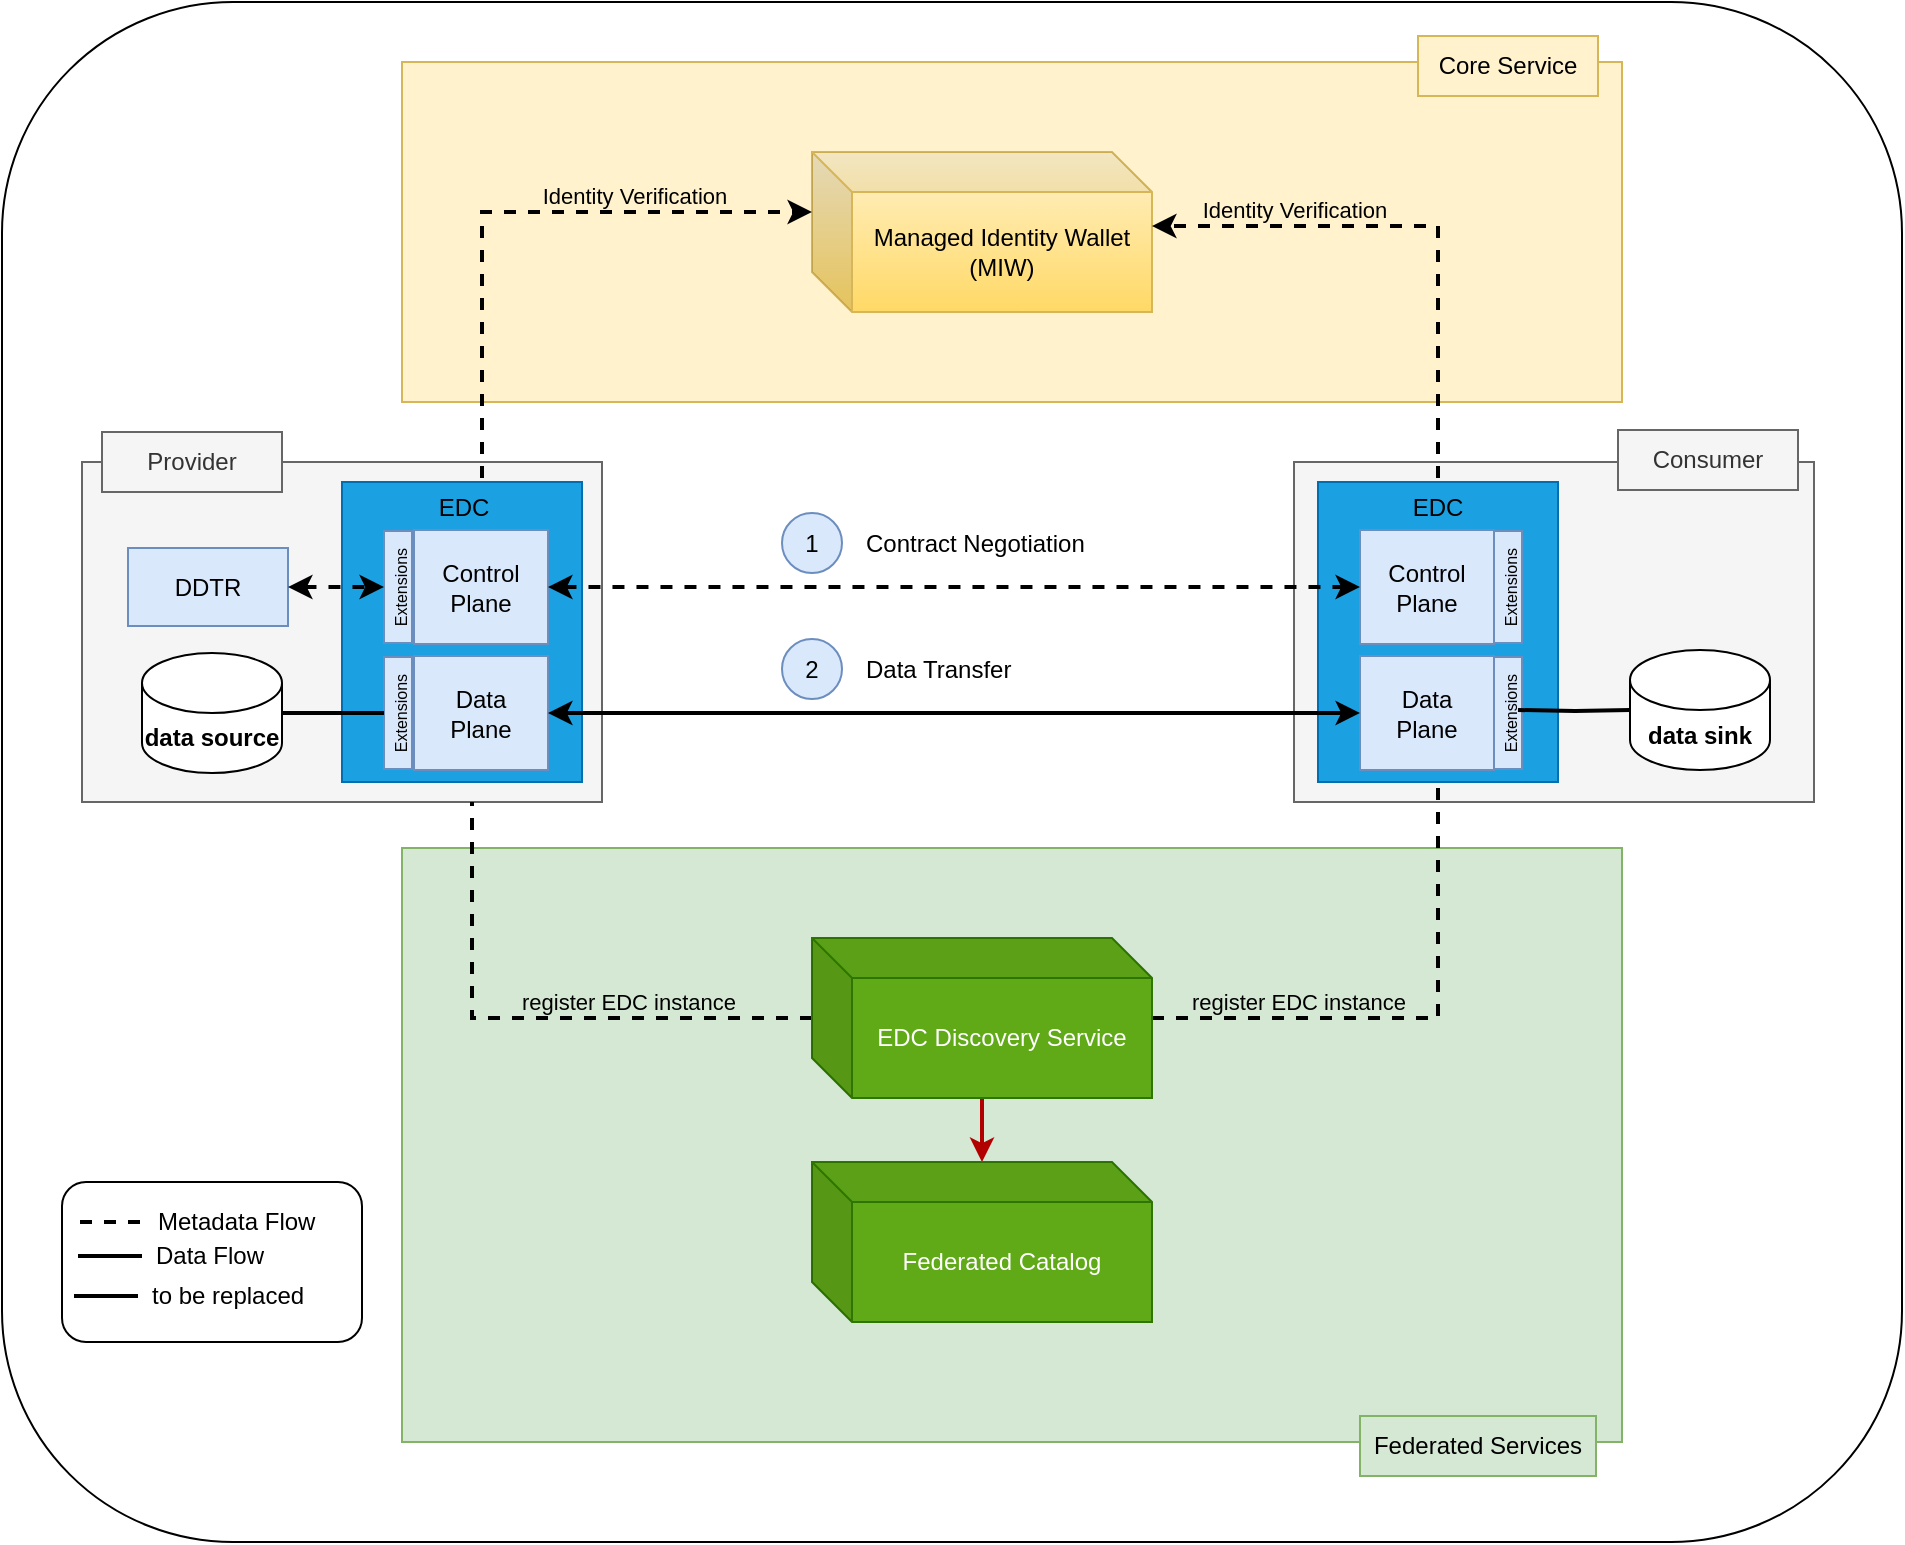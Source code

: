 <mxfile version="21.6.6" type="device">
  <diagram name="Seite-1" id="BLbU27xlffulkA4jTBAY">
    <mxGraphModel dx="1621" dy="436" grid="1" gridSize="10" guides="1" tooltips="1" connect="1" arrows="1" fold="1" page="1" pageScale="1" pageWidth="827" pageHeight="1169" math="0" shadow="0">
      <root>
        <mxCell id="0" />
        <mxCell id="1" parent="0" />
        <mxCell id="kIaBevP_BHGTMhjcJhfI-1" value="" style="rounded=1;whiteSpace=wrap;html=1;" parent="1" vertex="1">
          <mxGeometry x="-100" y="60" width="950" height="770" as="geometry" />
        </mxCell>
        <mxCell id="kIaBevP_BHGTMhjcJhfI-2" value="" style="rounded=0;whiteSpace=wrap;html=1;fillColor=#fff2cc;strokeColor=#d6b656;" parent="1" vertex="1">
          <mxGeometry x="100" y="90" width="610" height="170" as="geometry" />
        </mxCell>
        <mxCell id="kIaBevP_BHGTMhjcJhfI-3" value="Core Service" style="text;html=1;strokeColor=#d6b656;fillColor=#fff2cc;align=center;verticalAlign=middle;whiteSpace=wrap;rounded=0;" parent="1" vertex="1">
          <mxGeometry x="608" y="77" width="90" height="30" as="geometry" />
        </mxCell>
        <mxCell id="kIaBevP_BHGTMhjcJhfI-4" value="Managed Identity Wallet&lt;br&gt;(MIW)" style="shape=cube;whiteSpace=wrap;html=1;boundedLbl=1;backgroundOutline=1;darkOpacity=0.05;darkOpacity2=0.1;fillColor=#fff2cc;gradientColor=#ffd966;strokeColor=#d6b656;" parent="1" vertex="1">
          <mxGeometry x="305" y="135" width="170" height="80" as="geometry" />
        </mxCell>
        <mxCell id="kIaBevP_BHGTMhjcJhfI-35" value="" style="group" parent="1" vertex="1" connectable="0">
          <mxGeometry x="-60" y="270" width="260" height="190" as="geometry" />
        </mxCell>
        <mxCell id="kIaBevP_BHGTMhjcJhfI-5" value="" style="rounded=0;whiteSpace=wrap;html=1;fillColor=#f5f5f5;fontColor=#333333;strokeColor=#666666;" parent="kIaBevP_BHGTMhjcJhfI-35" vertex="1">
          <mxGeometry y="20" width="260" height="170" as="geometry" />
        </mxCell>
        <mxCell id="kIaBevP_BHGTMhjcJhfI-6" value="Provider" style="text;html=1;strokeColor=#666666;fillColor=#f5f5f5;align=center;verticalAlign=middle;whiteSpace=wrap;rounded=0;fontColor=#333333;" parent="kIaBevP_BHGTMhjcJhfI-35" vertex="1">
          <mxGeometry x="10" y="5" width="90" height="30" as="geometry" />
        </mxCell>
        <mxCell id="kIaBevP_BHGTMhjcJhfI-7" value="&lt;b&gt;data source&lt;/b&gt;" style="shape=cylinder3;whiteSpace=wrap;html=1;boundedLbl=1;backgroundOutline=1;size=15;" parent="kIaBevP_BHGTMhjcJhfI-35" vertex="1">
          <mxGeometry x="30" y="115.5" width="70" height="60" as="geometry" />
        </mxCell>
        <mxCell id="kIaBevP_BHGTMhjcJhfI-8" value="" style="rounded=0;whiteSpace=wrap;html=1;container=0;fillColor=#1ba1e2;fontColor=#ffffff;strokeColor=#006EAF;" parent="kIaBevP_BHGTMhjcJhfI-35" vertex="1">
          <mxGeometry x="130" y="30" width="120" height="150" as="geometry" />
        </mxCell>
        <mxCell id="kIaBevP_BHGTMhjcJhfI-26" value="EDC" style="text;html=1;strokeColor=none;fillColor=none;align=center;verticalAlign=middle;whiteSpace=wrap;rounded=0;" parent="kIaBevP_BHGTMhjcJhfI-35" vertex="1">
          <mxGeometry x="161" y="28" width="60" height="30" as="geometry" />
        </mxCell>
        <mxCell id="kIaBevP_BHGTMhjcJhfI-27" value="&lt;font style=&quot;font-size: 8px;&quot;&gt;Extensions&lt;/font&gt;" style="rounded=0;whiteSpace=wrap;html=1;rotation=-90;fillColor=#dae8fc;strokeColor=#6c8ebf;" parent="kIaBevP_BHGTMhjcJhfI-35" vertex="1">
          <mxGeometry x="130" y="138.5" width="56" height="14" as="geometry" />
        </mxCell>
        <mxCell id="kIaBevP_BHGTMhjcJhfI-28" value="Data&lt;br&gt;Plane" style="rounded=0;whiteSpace=wrap;html=1;fillColor=#dae8fc;strokeColor=#6c8ebf;" parent="kIaBevP_BHGTMhjcJhfI-35" vertex="1">
          <mxGeometry x="166" y="117" width="67" height="57" as="geometry" />
        </mxCell>
        <mxCell id="kIaBevP_BHGTMhjcJhfI-29" style="edgeStyle=orthogonalEdgeStyle;rounded=0;orthogonalLoop=1;jettySize=auto;html=1;exitX=0.5;exitY=1;exitDx=0;exitDy=0;" parent="kIaBevP_BHGTMhjcJhfI-35" source="kIaBevP_BHGTMhjcJhfI-28" target="kIaBevP_BHGTMhjcJhfI-28" edge="1">
          <mxGeometry relative="1" as="geometry" />
        </mxCell>
        <mxCell id="kIaBevP_BHGTMhjcJhfI-30" value="" style="group" parent="kIaBevP_BHGTMhjcJhfI-35" vertex="1" connectable="0">
          <mxGeometry x="147" y="54" width="88" height="57" as="geometry" />
        </mxCell>
        <mxCell id="kIaBevP_BHGTMhjcJhfI-31" value="&lt;font style=&quot;font-size: 8px;&quot;&gt;Extensions&lt;/font&gt;" style="rounded=0;whiteSpace=wrap;html=1;rotation=-90;fillColor=#dae8fc;strokeColor=#6c8ebf;" parent="kIaBevP_BHGTMhjcJhfI-30" vertex="1">
          <mxGeometry x="-17" y="21.5" width="56" height="14" as="geometry" />
        </mxCell>
        <mxCell id="kIaBevP_BHGTMhjcJhfI-32" value="Control&lt;br&gt;Plane" style="rounded=0;whiteSpace=wrap;html=1;fillColor=#dae8fc;strokeColor=#6c8ebf;" parent="kIaBevP_BHGTMhjcJhfI-30" vertex="1">
          <mxGeometry x="19" width="67" height="57" as="geometry" />
        </mxCell>
        <mxCell id="kIaBevP_BHGTMhjcJhfI-33" style="edgeStyle=orthogonalEdgeStyle;rounded=0;orthogonalLoop=1;jettySize=auto;html=1;exitX=0.5;exitY=1;exitDx=0;exitDy=0;" parent="kIaBevP_BHGTMhjcJhfI-30" source="kIaBevP_BHGTMhjcJhfI-32" target="kIaBevP_BHGTMhjcJhfI-32" edge="1">
          <mxGeometry relative="1" as="geometry" />
        </mxCell>
        <mxCell id="kIaBevP_BHGTMhjcJhfI-34" style="edgeStyle=orthogonalEdgeStyle;rounded=0;orthogonalLoop=1;jettySize=auto;html=1;entryX=0.5;entryY=0;entryDx=0;entryDy=0;endArrow=none;endFill=0;strokeWidth=2;" parent="kIaBevP_BHGTMhjcJhfI-35" source="kIaBevP_BHGTMhjcJhfI-7" target="kIaBevP_BHGTMhjcJhfI-27" edge="1">
          <mxGeometry relative="1" as="geometry" />
        </mxCell>
        <mxCell id="BPM_r7UnGQztsLZdYvuo-1" value="DDTR" style="rounded=0;whiteSpace=wrap;html=1;fillColor=#dae8fc;strokeColor=#6c8ebf;" vertex="1" parent="kIaBevP_BHGTMhjcJhfI-35">
          <mxGeometry x="23" y="63" width="80" height="39" as="geometry" />
        </mxCell>
        <mxCell id="BPM_r7UnGQztsLZdYvuo-4" style="edgeStyle=orthogonalEdgeStyle;rounded=0;orthogonalLoop=1;jettySize=auto;html=1;entryX=0.5;entryY=0;entryDx=0;entryDy=0;dashed=1;startArrow=classic;startFill=1;strokeWidth=2;exitX=1;exitY=0.5;exitDx=0;exitDy=0;" edge="1" parent="kIaBevP_BHGTMhjcJhfI-35" source="BPM_r7UnGQztsLZdYvuo-1" target="kIaBevP_BHGTMhjcJhfI-31">
          <mxGeometry relative="1" as="geometry">
            <mxPoint x="243" y="7" as="sourcePoint" />
            <mxPoint x="649" y="7" as="targetPoint" />
          </mxGeometry>
        </mxCell>
        <mxCell id="kIaBevP_BHGTMhjcJhfI-37" value="" style="rounded=0;whiteSpace=wrap;html=1;fillColor=#f5f5f5;fontColor=#333333;strokeColor=#666666;" parent="1" vertex="1">
          <mxGeometry x="546" y="290" width="260" height="170" as="geometry" />
        </mxCell>
        <mxCell id="kIaBevP_BHGTMhjcJhfI-38" value="Consumer" style="text;html=1;strokeColor=#666666;fillColor=#f5f5f5;align=center;verticalAlign=middle;whiteSpace=wrap;rounded=0;fontColor=#333333;" parent="1" vertex="1">
          <mxGeometry x="708" y="274" width="90" height="30" as="geometry" />
        </mxCell>
        <mxCell id="kIaBevP_BHGTMhjcJhfI-39" value="&lt;b&gt;data sink&lt;/b&gt;" style="shape=cylinder3;whiteSpace=wrap;html=1;boundedLbl=1;backgroundOutline=1;size=15;" parent="1" vertex="1">
          <mxGeometry x="714" y="384" width="70" height="60" as="geometry" />
        </mxCell>
        <mxCell id="kIaBevP_BHGTMhjcJhfI-40" value="" style="rounded=0;whiteSpace=wrap;html=1;container=0;fillColor=#1ba1e2;fontColor=#ffffff;strokeColor=#006EAF;" parent="1" vertex="1">
          <mxGeometry x="558" y="300" width="120" height="150" as="geometry" />
        </mxCell>
        <mxCell id="kIaBevP_BHGTMhjcJhfI-61" style="edgeStyle=orthogonalEdgeStyle;rounded=0;orthogonalLoop=1;jettySize=auto;html=1;entryX=1;entryY=0.463;entryDx=0;entryDy=0;entryPerimeter=0;dashed=1;strokeWidth=2;" parent="1" source="kIaBevP_BHGTMhjcJhfI-41" target="kIaBevP_BHGTMhjcJhfI-4" edge="1">
          <mxGeometry relative="1" as="geometry">
            <Array as="points">
              <mxPoint x="618" y="172" />
            </Array>
          </mxGeometry>
        </mxCell>
        <mxCell id="kIaBevP_BHGTMhjcJhfI-41" value="EDC" style="text;html=1;strokeColor=none;fillColor=none;align=center;verticalAlign=middle;whiteSpace=wrap;rounded=0;" parent="1" vertex="1">
          <mxGeometry x="588" y="298" width="60" height="30" as="geometry" />
        </mxCell>
        <mxCell id="kIaBevP_BHGTMhjcJhfI-42" value="&lt;font style=&quot;font-size: 8px;&quot;&gt;Extensions&lt;/font&gt;" style="rounded=0;whiteSpace=wrap;html=1;rotation=-90;fillColor=#dae8fc;strokeColor=#6c8ebf;" parent="1" vertex="1">
          <mxGeometry x="625" y="408.5" width="56" height="14" as="geometry" />
        </mxCell>
        <mxCell id="kIaBevP_BHGTMhjcJhfI-43" value="Data&lt;br&gt;Plane" style="rounded=0;whiteSpace=wrap;html=1;fillColor=#dae8fc;strokeColor=#6c8ebf;" parent="1" vertex="1">
          <mxGeometry x="579" y="387" width="67" height="57" as="geometry" />
        </mxCell>
        <mxCell id="kIaBevP_BHGTMhjcJhfI-44" style="edgeStyle=orthogonalEdgeStyle;rounded=0;orthogonalLoop=1;jettySize=auto;html=1;exitX=0.5;exitY=1;exitDx=0;exitDy=0;" parent="1" source="kIaBevP_BHGTMhjcJhfI-43" target="kIaBevP_BHGTMhjcJhfI-43" edge="1">
          <mxGeometry relative="1" as="geometry" />
        </mxCell>
        <mxCell id="kIaBevP_BHGTMhjcJhfI-46" value="&lt;font style=&quot;font-size: 8px;&quot;&gt;Extensions&lt;/font&gt;" style="rounded=0;whiteSpace=wrap;html=1;rotation=-90;fillColor=#dae8fc;strokeColor=#6c8ebf;" parent="1" vertex="1">
          <mxGeometry x="625" y="345.5" width="56" height="14" as="geometry" />
        </mxCell>
        <mxCell id="kIaBevP_BHGTMhjcJhfI-47" value="Control&lt;br&gt;Plane" style="rounded=0;whiteSpace=wrap;html=1;fillColor=#dae8fc;strokeColor=#6c8ebf;" parent="1" vertex="1">
          <mxGeometry x="579" y="324" width="67" height="57" as="geometry" />
        </mxCell>
        <mxCell id="kIaBevP_BHGTMhjcJhfI-48" style="edgeStyle=orthogonalEdgeStyle;rounded=0;orthogonalLoop=1;jettySize=auto;html=1;exitX=0.5;exitY=1;exitDx=0;exitDy=0;" parent="1" source="kIaBevP_BHGTMhjcJhfI-47" target="kIaBevP_BHGTMhjcJhfI-47" edge="1">
          <mxGeometry relative="1" as="geometry" />
        </mxCell>
        <mxCell id="kIaBevP_BHGTMhjcJhfI-51" style="edgeStyle=orthogonalEdgeStyle;rounded=0;orthogonalLoop=1;jettySize=auto;html=1;entryX=0;entryY=0.5;entryDx=0;entryDy=0;endArrow=none;endFill=0;entryPerimeter=0;strokeWidth=2;" parent="1" target="kIaBevP_BHGTMhjcJhfI-39" edge="1">
          <mxGeometry relative="1" as="geometry">
            <mxPoint x="658" y="414" as="sourcePoint" />
            <mxPoint x="220" y="470" as="targetPoint" />
          </mxGeometry>
        </mxCell>
        <mxCell id="kIaBevP_BHGTMhjcJhfI-52" style="edgeStyle=orthogonalEdgeStyle;rounded=0;orthogonalLoop=1;jettySize=auto;html=1;entryX=0;entryY=0.5;entryDx=0;entryDy=0;dashed=1;startArrow=classic;startFill=1;strokeWidth=2;" parent="1" source="kIaBevP_BHGTMhjcJhfI-32" target="kIaBevP_BHGTMhjcJhfI-47" edge="1">
          <mxGeometry relative="1" as="geometry" />
        </mxCell>
        <mxCell id="kIaBevP_BHGTMhjcJhfI-53" style="edgeStyle=orthogonalEdgeStyle;rounded=0;orthogonalLoop=1;jettySize=auto;html=1;entryX=0;entryY=0.5;entryDx=0;entryDy=0;startArrow=classic;startFill=1;strokeWidth=2;" parent="1" source="kIaBevP_BHGTMhjcJhfI-28" target="kIaBevP_BHGTMhjcJhfI-43" edge="1">
          <mxGeometry relative="1" as="geometry" />
        </mxCell>
        <mxCell id="kIaBevP_BHGTMhjcJhfI-54" value="1" style="ellipse;whiteSpace=wrap;html=1;aspect=fixed;fillColor=#dae8fc;strokeColor=#6c8ebf;" parent="1" vertex="1">
          <mxGeometry x="290" y="315.5" width="30" height="30" as="geometry" />
        </mxCell>
        <mxCell id="kIaBevP_BHGTMhjcJhfI-55" value="Contract Negotiation" style="text;html=1;strokeColor=none;fillColor=none;align=left;verticalAlign=middle;whiteSpace=wrap;rounded=0;" parent="1" vertex="1">
          <mxGeometry x="330" y="315.5" width="120" height="30" as="geometry" />
        </mxCell>
        <mxCell id="kIaBevP_BHGTMhjcJhfI-56" value="2" style="ellipse;whiteSpace=wrap;html=1;aspect=fixed;fillColor=#dae8fc;strokeColor=#6c8ebf;" parent="1" vertex="1">
          <mxGeometry x="290" y="378.5" width="30" height="30" as="geometry" />
        </mxCell>
        <mxCell id="kIaBevP_BHGTMhjcJhfI-57" value="Data Transfer" style="text;html=1;strokeColor=none;fillColor=none;align=left;verticalAlign=middle;whiteSpace=wrap;rounded=0;" parent="1" vertex="1">
          <mxGeometry x="330" y="378.5" width="120" height="30" as="geometry" />
        </mxCell>
        <mxCell id="kIaBevP_BHGTMhjcJhfI-59" style="edgeStyle=orthogonalEdgeStyle;rounded=0;orthogonalLoop=1;jettySize=auto;html=1;entryX=0;entryY=0;entryDx=0;entryDy=30;entryPerimeter=0;dashed=1;strokeWidth=2;" parent="1" source="kIaBevP_BHGTMhjcJhfI-26" target="kIaBevP_BHGTMhjcJhfI-4" edge="1">
          <mxGeometry relative="1" as="geometry">
            <Array as="points">
              <mxPoint x="140" y="165" />
            </Array>
          </mxGeometry>
        </mxCell>
        <mxCell id="kIaBevP_BHGTMhjcJhfI-60" value="Identity Verification" style="edgeLabel;html=1;align=center;verticalAlign=middle;resizable=0;points=[];labelBackgroundColor=none;" parent="kIaBevP_BHGTMhjcJhfI-59" vertex="1" connectable="0">
          <mxGeometry x="0.309" y="-2" relative="1" as="geometry">
            <mxPoint x="14" y="-10" as="offset" />
          </mxGeometry>
        </mxCell>
        <mxCell id="kIaBevP_BHGTMhjcJhfI-62" value="Identity Verification" style="edgeLabel;html=1;align=center;verticalAlign=middle;resizable=0;points=[];labelBackgroundColor=none;" parent="1" vertex="1" connectable="0">
          <mxGeometry x="546" y="164" as="geometry" />
        </mxCell>
        <mxCell id="kIaBevP_BHGTMhjcJhfI-63" value="" style="rounded=0;whiteSpace=wrap;html=1;fillColor=#d5e8d4;strokeColor=#82b366;" parent="1" vertex="1">
          <mxGeometry x="100" y="483" width="610" height="297" as="geometry" />
        </mxCell>
        <mxCell id="kIaBevP_BHGTMhjcJhfI-64" value="Federated Services" style="text;html=1;strokeColor=#82b366;fillColor=#d5e8d4;align=center;verticalAlign=middle;whiteSpace=wrap;rounded=0;" parent="1" vertex="1">
          <mxGeometry x="579" y="767" width="118" height="30" as="geometry" />
        </mxCell>
        <mxCell id="kIaBevP_BHGTMhjcJhfI-69" style="edgeStyle=orthogonalEdgeStyle;rounded=0;orthogonalLoop=1;jettySize=auto;html=1;entryX=0.75;entryY=1;entryDx=0;entryDy=0;dashed=1;endArrow=none;endFill=0;strokeWidth=2;" parent="1" source="kIaBevP_BHGTMhjcJhfI-65" target="kIaBevP_BHGTMhjcJhfI-5" edge="1">
          <mxGeometry relative="1" as="geometry" />
        </mxCell>
        <mxCell id="kIaBevP_BHGTMhjcJhfI-70" style="edgeStyle=orthogonalEdgeStyle;rounded=0;orthogonalLoop=1;jettySize=auto;html=1;endArrow=none;endFill=0;dashed=1;strokeWidth=2;" parent="1" source="kIaBevP_BHGTMhjcJhfI-65" target="kIaBevP_BHGTMhjcJhfI-40" edge="1">
          <mxGeometry relative="1" as="geometry" />
        </mxCell>
        <mxCell id="kIaBevP_BHGTMhjcJhfI-71" style="edgeStyle=orthogonalEdgeStyle;rounded=0;orthogonalLoop=1;jettySize=auto;html=1;fillColor=#e51400;strokeColor=#B20000;strokeWidth=2;" parent="1" source="kIaBevP_BHGTMhjcJhfI-65" target="kIaBevP_BHGTMhjcJhfI-68" edge="1">
          <mxGeometry relative="1" as="geometry" />
        </mxCell>
        <mxCell id="kIaBevP_BHGTMhjcJhfI-65" value="EDC Discovery Service" style="shape=cube;whiteSpace=wrap;html=1;boundedLbl=1;backgroundOutline=1;darkOpacity=0.05;darkOpacity2=0.1;fillColor=#60a917;strokeColor=#2D7600;fontColor=#ffffff;" parent="1" vertex="1">
          <mxGeometry x="305" y="528" width="170" height="80" as="geometry" />
        </mxCell>
        <mxCell id="kIaBevP_BHGTMhjcJhfI-66" value="register EDC instance" style="edgeLabel;html=1;align=center;verticalAlign=middle;resizable=0;points=[];labelBackgroundColor=none;" parent="1" vertex="1" connectable="0">
          <mxGeometry x="213" y="560" as="geometry" />
        </mxCell>
        <mxCell id="kIaBevP_BHGTMhjcJhfI-67" value="register EDC instance" style="edgeLabel;html=1;align=center;verticalAlign=middle;resizable=0;points=[];labelBackgroundColor=none;" parent="1" vertex="1" connectable="0">
          <mxGeometry x="548" y="560" as="geometry" />
        </mxCell>
        <mxCell id="kIaBevP_BHGTMhjcJhfI-68" value="Federated Catalog" style="shape=cube;whiteSpace=wrap;html=1;boundedLbl=1;backgroundOutline=1;darkOpacity=0.05;darkOpacity2=0.1;fillColor=#60a917;strokeColor=#2D7600;fontColor=#ffffff;" parent="1" vertex="1">
          <mxGeometry x="305" y="640" width="170" height="80" as="geometry" />
        </mxCell>
        <mxCell id="hVg-lBQJE_xvCRW_m4Ds-1" value="" style="group" parent="1" vertex="1" connectable="0">
          <mxGeometry x="-70" y="650" width="150" height="80" as="geometry" />
        </mxCell>
        <mxCell id="kIaBevP_BHGTMhjcJhfI-72" value="" style="rounded=1;whiteSpace=wrap;html=1;" parent="hVg-lBQJE_xvCRW_m4Ds-1" vertex="1">
          <mxGeometry width="150" height="80" as="geometry" />
        </mxCell>
        <mxCell id="kIaBevP_BHGTMhjcJhfI-73" value="" style="endArrow=none;startArrow=none;html=1;rounded=0;startFill=0;endFill=0;dashed=1;strokeWidth=2;" parent="hVg-lBQJE_xvCRW_m4Ds-1" edge="1">
          <mxGeometry width="50" height="50" relative="1" as="geometry">
            <mxPoint x="9" y="20" as="sourcePoint" />
            <mxPoint x="41" y="20" as="targetPoint" />
          </mxGeometry>
        </mxCell>
        <mxCell id="kIaBevP_BHGTMhjcJhfI-74" value="Metadata Flow" style="text;html=1;align=left;verticalAlign=middle;whiteSpace=wrap;rounded=0;" parent="hVg-lBQJE_xvCRW_m4Ds-1" vertex="1">
          <mxGeometry x="46" y="5" width="104" height="30" as="geometry" />
        </mxCell>
        <mxCell id="kIaBevP_BHGTMhjcJhfI-75" value="" style="endArrow=none;startArrow=none;html=1;rounded=0;startFill=0;endFill=0;strokeWidth=2;" parent="hVg-lBQJE_xvCRW_m4Ds-1" edge="1">
          <mxGeometry width="50" height="50" relative="1" as="geometry">
            <mxPoint x="8" y="37" as="sourcePoint" />
            <mxPoint x="40" y="37" as="targetPoint" />
          </mxGeometry>
        </mxCell>
        <mxCell id="kIaBevP_BHGTMhjcJhfI-76" value="Data Flow" style="text;html=1;align=left;verticalAlign=middle;whiteSpace=wrap;rounded=0;" parent="hVg-lBQJE_xvCRW_m4Ds-1" vertex="1">
          <mxGeometry x="45" y="22" width="104" height="30" as="geometry" />
        </mxCell>
        <mxCell id="kIaBevP_BHGTMhjcJhfI-77" value="" style="endArrow=none;startArrow=none;html=1;rounded=0;startFill=0;endFill=0;strokeWidth=2;" parent="hVg-lBQJE_xvCRW_m4Ds-1" edge="1">
          <mxGeometry width="50" height="50" relative="1" as="geometry">
            <mxPoint x="6" y="57" as="sourcePoint" />
            <mxPoint x="38" y="57" as="targetPoint" />
          </mxGeometry>
        </mxCell>
        <mxCell id="kIaBevP_BHGTMhjcJhfI-78" value="to be replaced" style="text;html=1;align=left;verticalAlign=middle;whiteSpace=wrap;rounded=0;" parent="hVg-lBQJE_xvCRW_m4Ds-1" vertex="1">
          <mxGeometry x="43" y="42" width="104" height="30" as="geometry" />
        </mxCell>
      </root>
    </mxGraphModel>
  </diagram>
</mxfile>
